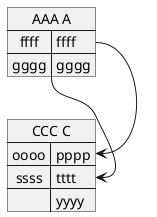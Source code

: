 {
  "sha1": "p0lcntcoxx19niqrts6wklxn6ac5jlp",
  "insertion": {
    "when": "2024-06-04T17:28:40.522Z",
    "url": "https://forum.plantuml.net/15837/map-do-not-show-members-and-fluffy-arrows",
    "user": "plantuml@gmail.com"
  }
}
@startuml
left to right direction
map "AAA A" as AAAA {
  ffff => ffff
  gggg => gggg
}

map "CCC C" as CCCC {
  oooo => pppp
  ssss => tttt
  => uuuu
  => yyyy
}

AAAA::ffff => CCCC::oooo
AAAA::gggg => CCCC::ssss

@enduml
